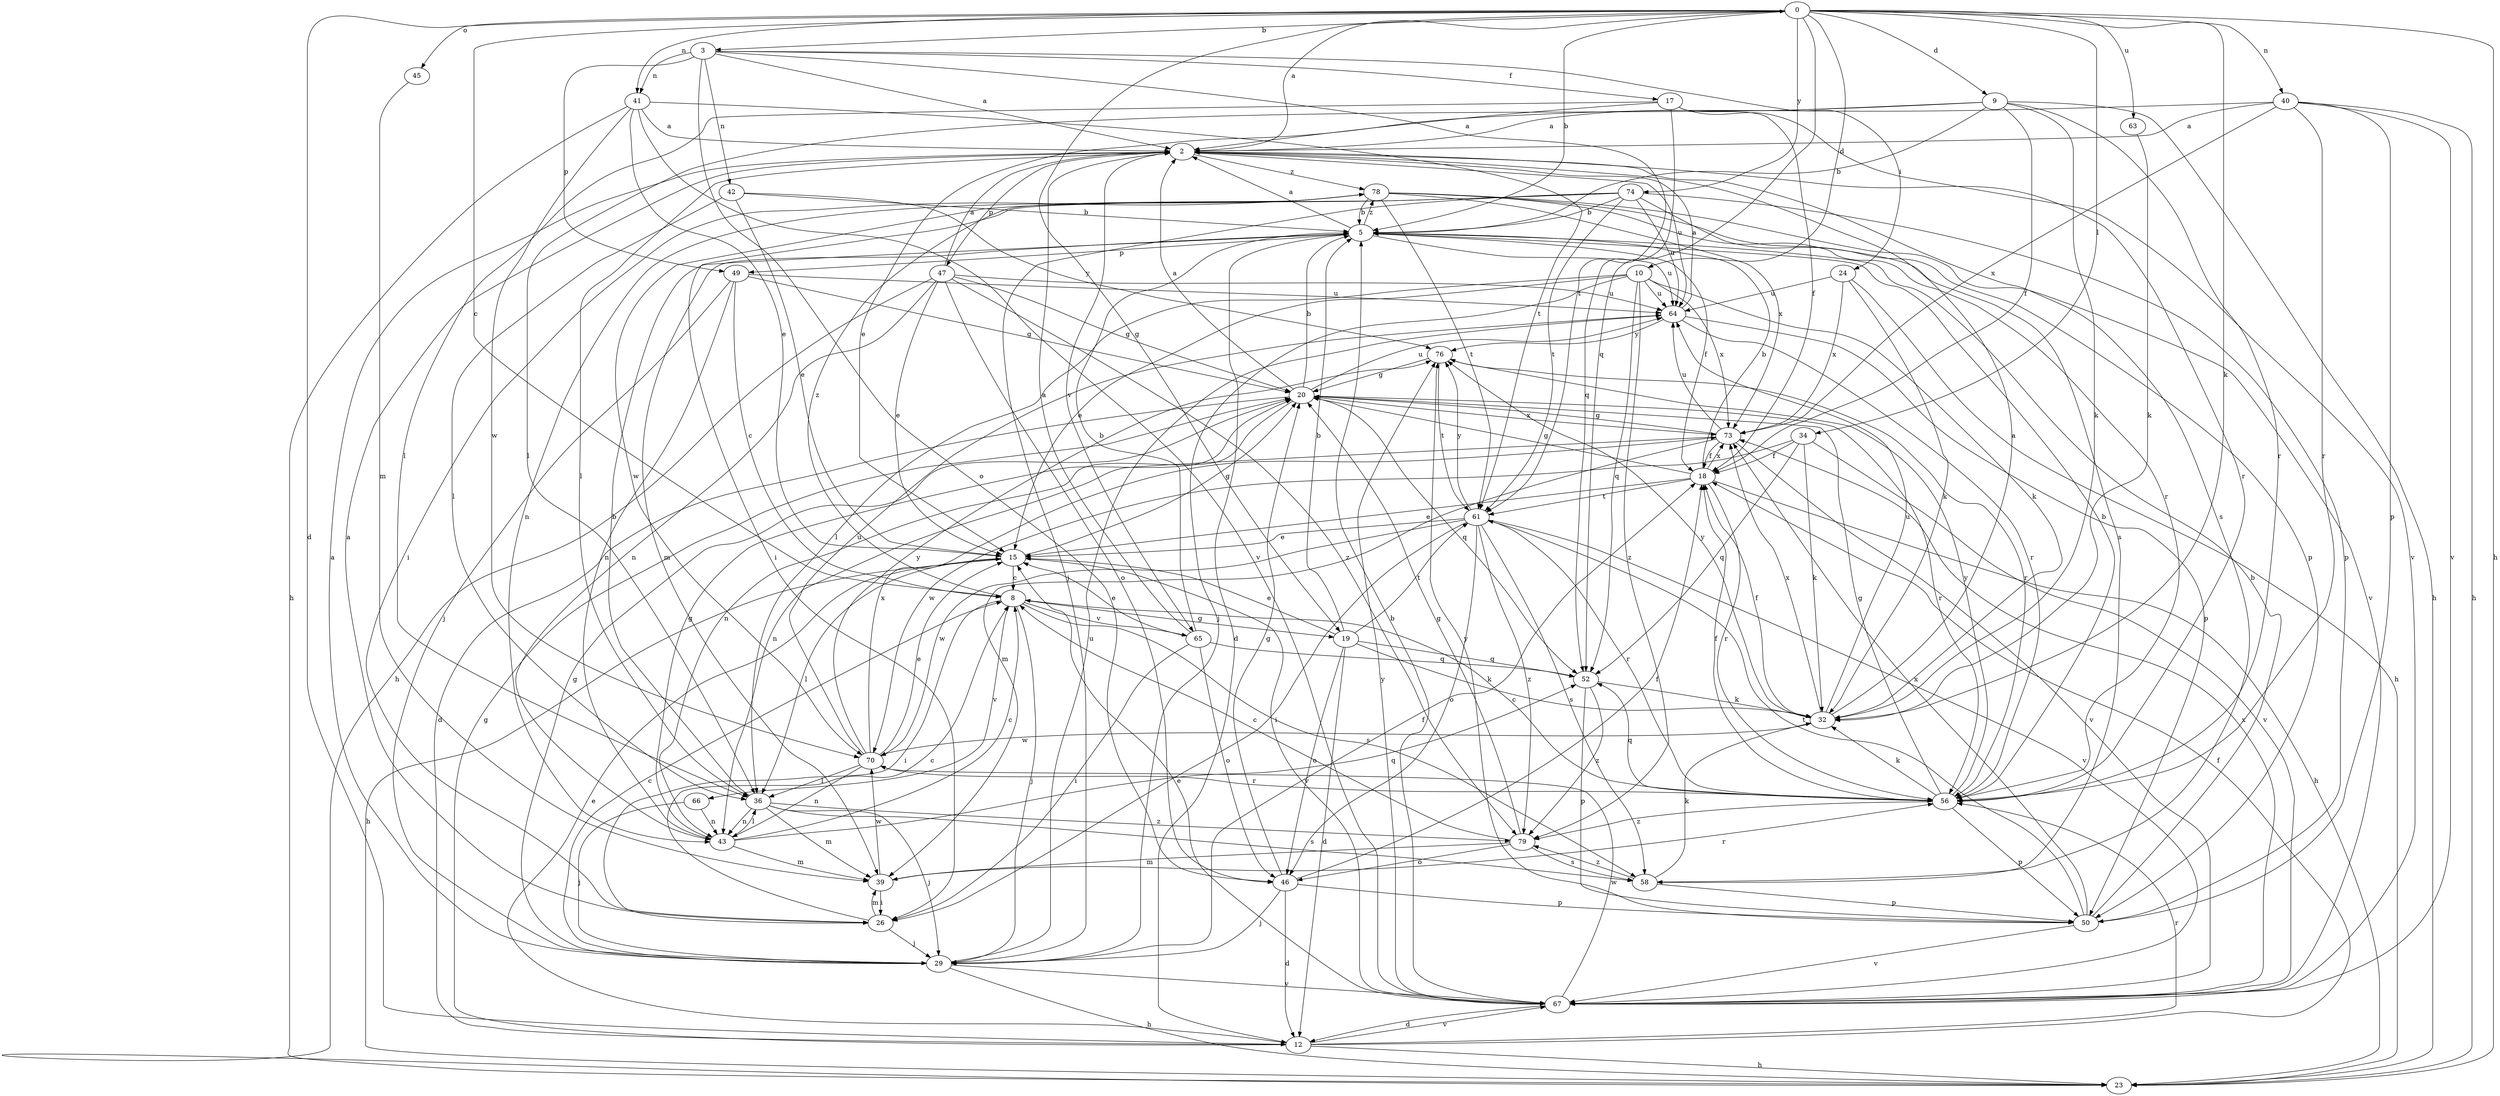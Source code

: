 strict digraph  {
0;
2;
3;
5;
8;
9;
10;
12;
15;
17;
18;
19;
20;
23;
24;
26;
29;
32;
34;
36;
39;
40;
41;
42;
43;
45;
46;
47;
49;
50;
52;
56;
58;
61;
63;
64;
65;
66;
67;
70;
73;
74;
76;
78;
79;
0 -> 3  [label=b];
0 -> 5  [label=b];
0 -> 8  [label=c];
0 -> 9  [label=d];
0 -> 10  [label=d];
0 -> 12  [label=d];
0 -> 19  [label=g];
0 -> 23  [label=h];
0 -> 32  [label=k];
0 -> 34  [label=l];
0 -> 40  [label=n];
0 -> 41  [label=n];
0 -> 45  [label=o];
0 -> 52  [label=q];
0 -> 63  [label=u];
0 -> 74  [label=y];
2 -> 0  [label=a];
2 -> 36  [label=l];
2 -> 47  [label=p];
2 -> 56  [label=r];
2 -> 58  [label=s];
2 -> 64  [label=u];
2 -> 65  [label=v];
2 -> 78  [label=z];
3 -> 2  [label=a];
3 -> 17  [label=f];
3 -> 24  [label=i];
3 -> 41  [label=n];
3 -> 42  [label=n];
3 -> 46  [label=o];
3 -> 49  [label=p];
3 -> 61  [label=t];
5 -> 2  [label=a];
5 -> 12  [label=d];
5 -> 18  [label=f];
5 -> 39  [label=m];
5 -> 49  [label=p];
5 -> 64  [label=u];
5 -> 78  [label=z];
8 -> 19  [label=g];
8 -> 26  [label=i];
8 -> 29  [label=j];
8 -> 58  [label=s];
8 -> 65  [label=v];
8 -> 66  [label=v];
8 -> 78  [label=z];
9 -> 2  [label=a];
9 -> 5  [label=b];
9 -> 18  [label=f];
9 -> 23  [label=h];
9 -> 32  [label=k];
9 -> 36  [label=l];
9 -> 56  [label=r];
10 -> 15  [label=e];
10 -> 29  [label=j];
10 -> 32  [label=k];
10 -> 36  [label=l];
10 -> 52  [label=q];
10 -> 64  [label=u];
10 -> 73  [label=x];
10 -> 79  [label=z];
12 -> 15  [label=e];
12 -> 18  [label=f];
12 -> 20  [label=g];
12 -> 23  [label=h];
12 -> 56  [label=r];
12 -> 67  [label=v];
15 -> 8  [label=c];
15 -> 20  [label=g];
15 -> 23  [label=h];
15 -> 36  [label=l];
15 -> 67  [label=v];
17 -> 2  [label=a];
17 -> 18  [label=f];
17 -> 36  [label=l];
17 -> 52  [label=q];
17 -> 67  [label=v];
18 -> 5  [label=b];
18 -> 15  [label=e];
18 -> 20  [label=g];
18 -> 23  [label=h];
18 -> 56  [label=r];
18 -> 61  [label=t];
18 -> 73  [label=x];
19 -> 5  [label=b];
19 -> 12  [label=d];
19 -> 15  [label=e];
19 -> 32  [label=k];
19 -> 46  [label=o];
19 -> 52  [label=q];
19 -> 61  [label=t];
20 -> 2  [label=a];
20 -> 5  [label=b];
20 -> 12  [label=d];
20 -> 43  [label=n];
20 -> 52  [label=q];
20 -> 56  [label=r];
20 -> 64  [label=u];
20 -> 73  [label=x];
24 -> 23  [label=h];
24 -> 32  [label=k];
24 -> 64  [label=u];
24 -> 73  [label=x];
26 -> 2  [label=a];
26 -> 8  [label=c];
26 -> 29  [label=j];
26 -> 39  [label=m];
29 -> 2  [label=a];
29 -> 8  [label=c];
29 -> 18  [label=f];
29 -> 20  [label=g];
29 -> 23  [label=h];
29 -> 64  [label=u];
29 -> 67  [label=v];
32 -> 2  [label=a];
32 -> 18  [label=f];
32 -> 64  [label=u];
32 -> 70  [label=w];
32 -> 73  [label=x];
32 -> 76  [label=y];
34 -> 18  [label=f];
34 -> 32  [label=k];
34 -> 52  [label=q];
34 -> 67  [label=v];
34 -> 70  [label=w];
36 -> 5  [label=b];
36 -> 29  [label=j];
36 -> 39  [label=m];
36 -> 43  [label=n];
36 -> 58  [label=s];
36 -> 79  [label=z];
39 -> 26  [label=i];
39 -> 56  [label=r];
39 -> 70  [label=w];
40 -> 2  [label=a];
40 -> 15  [label=e];
40 -> 23  [label=h];
40 -> 50  [label=p];
40 -> 56  [label=r];
40 -> 67  [label=v];
40 -> 73  [label=x];
41 -> 2  [label=a];
41 -> 15  [label=e];
41 -> 23  [label=h];
41 -> 61  [label=t];
41 -> 67  [label=v];
41 -> 70  [label=w];
42 -> 5  [label=b];
42 -> 15  [label=e];
42 -> 36  [label=l];
42 -> 76  [label=y];
43 -> 8  [label=c];
43 -> 20  [label=g];
43 -> 36  [label=l];
43 -> 39  [label=m];
43 -> 52  [label=q];
45 -> 39  [label=m];
46 -> 12  [label=d];
46 -> 18  [label=f];
46 -> 20  [label=g];
46 -> 29  [label=j];
46 -> 50  [label=p];
47 -> 2  [label=a];
47 -> 15  [label=e];
47 -> 20  [label=g];
47 -> 23  [label=h];
47 -> 43  [label=n];
47 -> 46  [label=o];
47 -> 64  [label=u];
47 -> 79  [label=z];
49 -> 8  [label=c];
49 -> 20  [label=g];
49 -> 29  [label=j];
49 -> 43  [label=n];
49 -> 64  [label=u];
50 -> 5  [label=b];
50 -> 61  [label=t];
50 -> 67  [label=v];
50 -> 73  [label=x];
50 -> 76  [label=y];
52 -> 32  [label=k];
52 -> 50  [label=p];
52 -> 79  [label=z];
56 -> 5  [label=b];
56 -> 8  [label=c];
56 -> 18  [label=f];
56 -> 20  [label=g];
56 -> 32  [label=k];
56 -> 50  [label=p];
56 -> 52  [label=q];
56 -> 76  [label=y];
56 -> 79  [label=z];
58 -> 32  [label=k];
58 -> 50  [label=p];
58 -> 79  [label=z];
61 -> 15  [label=e];
61 -> 26  [label=i];
61 -> 46  [label=o];
61 -> 56  [label=r];
61 -> 58  [label=s];
61 -> 67  [label=v];
61 -> 70  [label=w];
61 -> 76  [label=y];
61 -> 79  [label=z];
63 -> 32  [label=k];
64 -> 2  [label=a];
64 -> 50  [label=p];
64 -> 56  [label=r];
64 -> 76  [label=y];
65 -> 2  [label=a];
65 -> 5  [label=b];
65 -> 15  [label=e];
65 -> 26  [label=i];
65 -> 46  [label=o];
65 -> 52  [label=q];
66 -> 29  [label=j];
66 -> 43  [label=n];
67 -> 5  [label=b];
67 -> 12  [label=d];
67 -> 15  [label=e];
67 -> 70  [label=w];
67 -> 73  [label=x];
67 -> 76  [label=y];
70 -> 15  [label=e];
70 -> 36  [label=l];
70 -> 43  [label=n];
70 -> 56  [label=r];
70 -> 64  [label=u];
70 -> 73  [label=x];
70 -> 76  [label=y];
73 -> 18  [label=f];
73 -> 20  [label=g];
73 -> 39  [label=m];
73 -> 43  [label=n];
73 -> 64  [label=u];
73 -> 67  [label=v];
74 -> 5  [label=b];
74 -> 26  [label=i];
74 -> 29  [label=j];
74 -> 50  [label=p];
74 -> 58  [label=s];
74 -> 61  [label=t];
74 -> 64  [label=u];
74 -> 70  [label=w];
76 -> 20  [label=g];
76 -> 56  [label=r];
76 -> 61  [label=t];
78 -> 5  [label=b];
78 -> 26  [label=i];
78 -> 43  [label=n];
78 -> 50  [label=p];
78 -> 56  [label=r];
78 -> 61  [label=t];
78 -> 67  [label=v];
78 -> 73  [label=x];
79 -> 8  [label=c];
79 -> 20  [label=g];
79 -> 39  [label=m];
79 -> 46  [label=o];
79 -> 58  [label=s];
}
